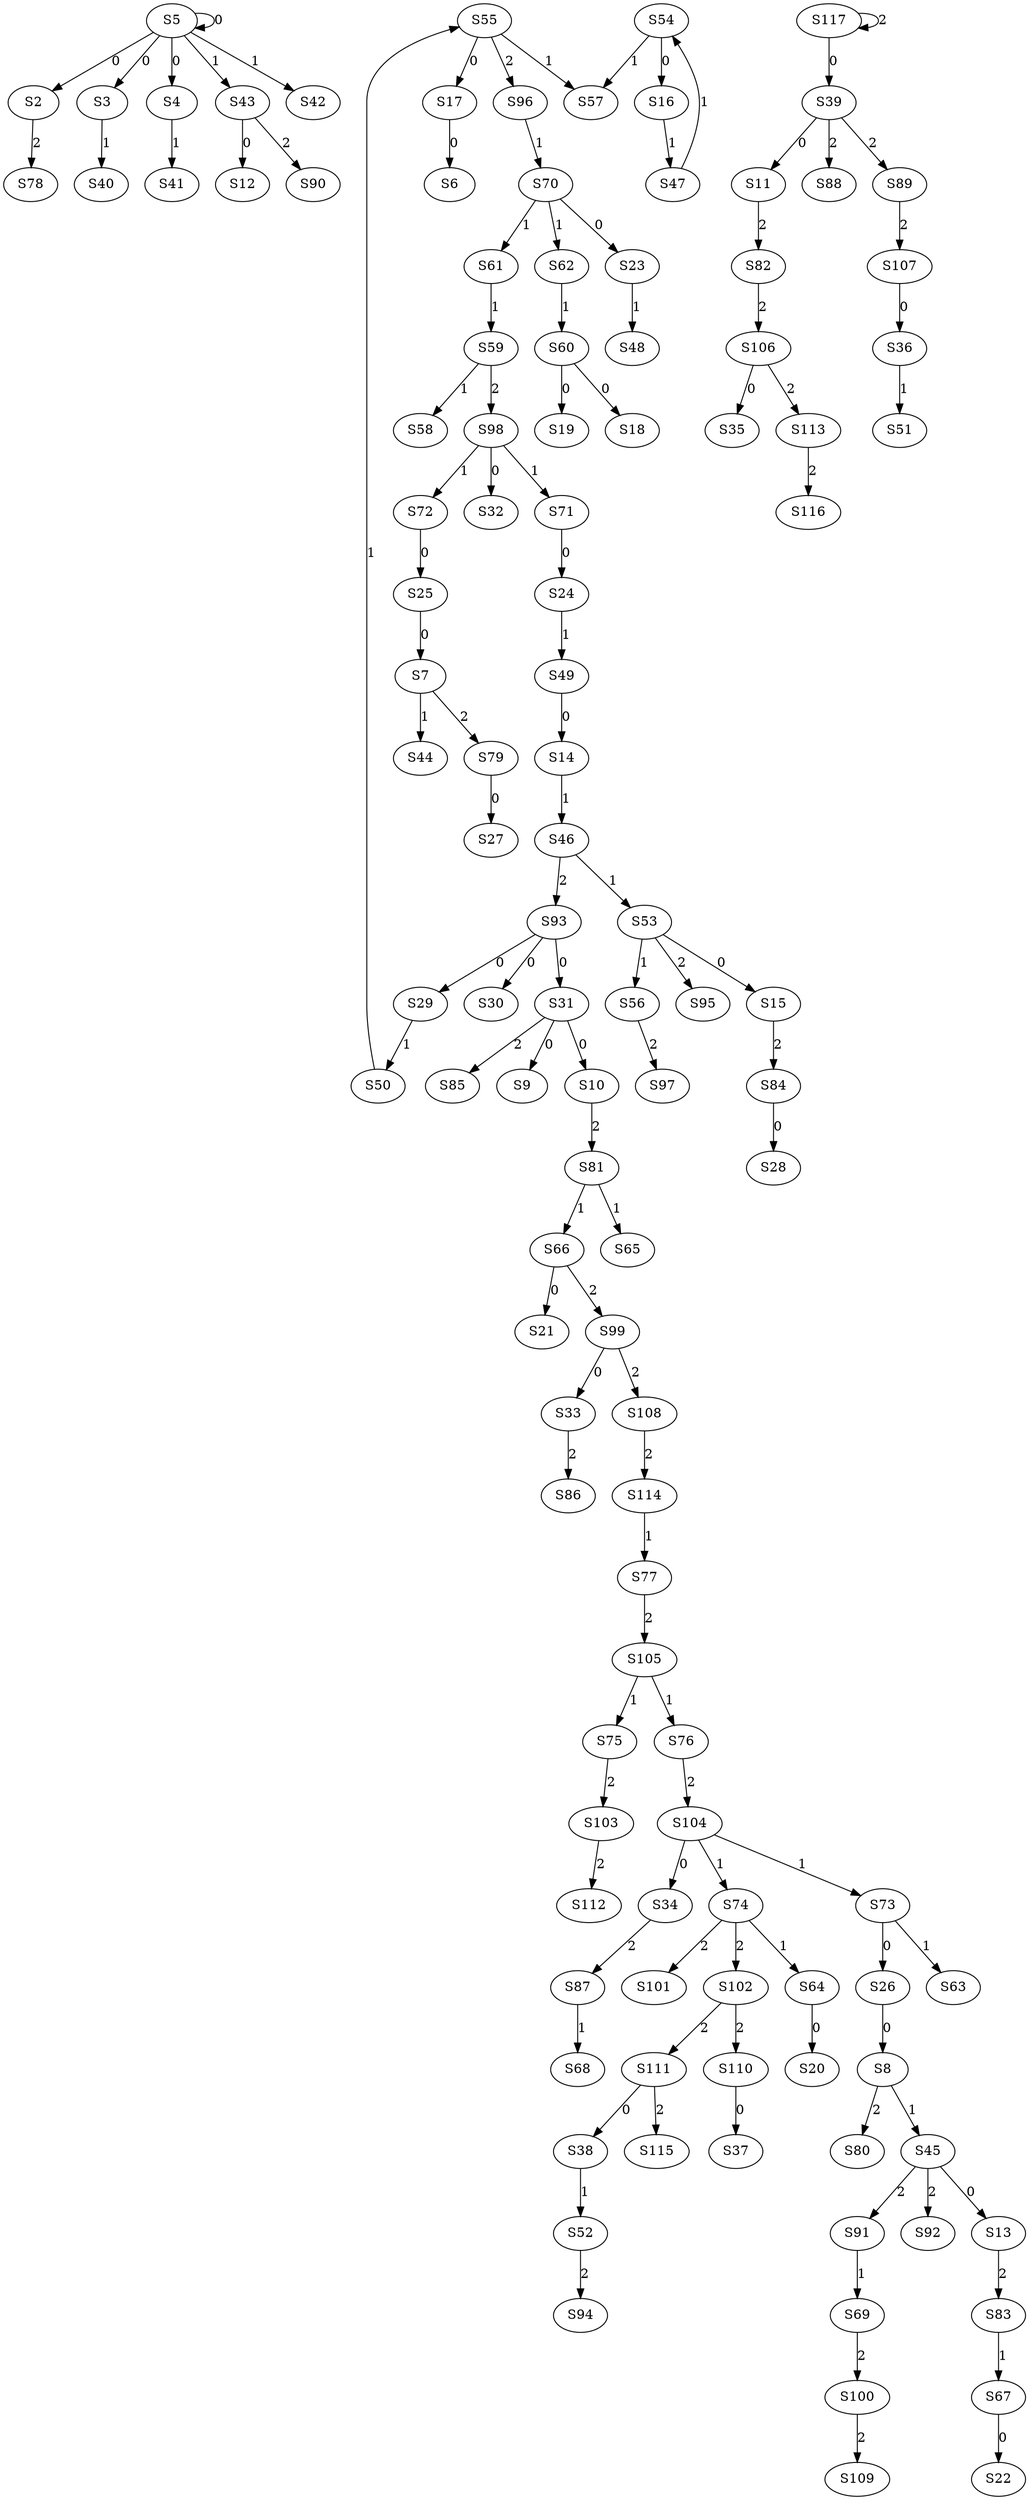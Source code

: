 strict digraph {
	S5 -> S2 [ label = 0 ];
	S5 -> S3 [ label = 0 ];
	S5 -> S4 [ label = 0 ];
	S5 -> S5 [ label = 0 ];
	S17 -> S6 [ label = 0 ];
	S25 -> S7 [ label = 0 ];
	S26 -> S8 [ label = 0 ];
	S31 -> S9 [ label = 0 ];
	S31 -> S10 [ label = 0 ];
	S39 -> S11 [ label = 0 ];
	S43 -> S12 [ label = 0 ];
	S45 -> S13 [ label = 0 ];
	S49 -> S14 [ label = 0 ];
	S53 -> S15 [ label = 0 ];
	S54 -> S16 [ label = 0 ];
	S55 -> S17 [ label = 0 ];
	S60 -> S18 [ label = 0 ];
	S60 -> S19 [ label = 0 ];
	S64 -> S20 [ label = 0 ];
	S66 -> S21 [ label = 0 ];
	S67 -> S22 [ label = 0 ];
	S70 -> S23 [ label = 0 ];
	S71 -> S24 [ label = 0 ];
	S72 -> S25 [ label = 0 ];
	S73 -> S26 [ label = 0 ];
	S79 -> S27 [ label = 0 ];
	S84 -> S28 [ label = 0 ];
	S93 -> S29 [ label = 0 ];
	S93 -> S30 [ label = 0 ];
	S93 -> S31 [ label = 0 ];
	S98 -> S32 [ label = 0 ];
	S99 -> S33 [ label = 0 ];
	S104 -> S34 [ label = 0 ];
	S106 -> S35 [ label = 0 ];
	S107 -> S36 [ label = 0 ];
	S110 -> S37 [ label = 0 ];
	S111 -> S38 [ label = 0 ];
	S117 -> S39 [ label = 0 ];
	S3 -> S40 [ label = 1 ];
	S4 -> S41 [ label = 1 ];
	S5 -> S42 [ label = 1 ];
	S5 -> S43 [ label = 1 ];
	S7 -> S44 [ label = 1 ];
	S8 -> S45 [ label = 1 ];
	S14 -> S46 [ label = 1 ];
	S16 -> S47 [ label = 1 ];
	S23 -> S48 [ label = 1 ];
	S24 -> S49 [ label = 1 ];
	S29 -> S50 [ label = 1 ];
	S36 -> S51 [ label = 1 ];
	S38 -> S52 [ label = 1 ];
	S46 -> S53 [ label = 1 ];
	S47 -> S54 [ label = 1 ];
	S50 -> S55 [ label = 1 ];
	S53 -> S56 [ label = 1 ];
	S54 -> S57 [ label = 1 ];
	S59 -> S58 [ label = 1 ];
	S61 -> S59 [ label = 1 ];
	S62 -> S60 [ label = 1 ];
	S70 -> S61 [ label = 1 ];
	S70 -> S62 [ label = 1 ];
	S73 -> S63 [ label = 1 ];
	S74 -> S64 [ label = 1 ];
	S81 -> S65 [ label = 1 ];
	S81 -> S66 [ label = 1 ];
	S83 -> S67 [ label = 1 ];
	S87 -> S68 [ label = 1 ];
	S91 -> S69 [ label = 1 ];
	S96 -> S70 [ label = 1 ];
	S98 -> S71 [ label = 1 ];
	S98 -> S72 [ label = 1 ];
	S104 -> S73 [ label = 1 ];
	S104 -> S74 [ label = 1 ];
	S105 -> S75 [ label = 1 ];
	S105 -> S76 [ label = 1 ];
	S114 -> S77 [ label = 1 ];
	S2 -> S78 [ label = 2 ];
	S7 -> S79 [ label = 2 ];
	S8 -> S80 [ label = 2 ];
	S10 -> S81 [ label = 2 ];
	S11 -> S82 [ label = 2 ];
	S13 -> S83 [ label = 2 ];
	S15 -> S84 [ label = 2 ];
	S31 -> S85 [ label = 2 ];
	S33 -> S86 [ label = 2 ];
	S34 -> S87 [ label = 2 ];
	S39 -> S88 [ label = 2 ];
	S39 -> S89 [ label = 2 ];
	S43 -> S90 [ label = 2 ];
	S45 -> S91 [ label = 2 ];
	S45 -> S92 [ label = 2 ];
	S46 -> S93 [ label = 2 ];
	S52 -> S94 [ label = 2 ];
	S53 -> S95 [ label = 2 ];
	S55 -> S96 [ label = 2 ];
	S56 -> S97 [ label = 2 ];
	S59 -> S98 [ label = 2 ];
	S66 -> S99 [ label = 2 ];
	S69 -> S100 [ label = 2 ];
	S74 -> S101 [ label = 2 ];
	S74 -> S102 [ label = 2 ];
	S75 -> S103 [ label = 2 ];
	S76 -> S104 [ label = 2 ];
	S77 -> S105 [ label = 2 ];
	S82 -> S106 [ label = 2 ];
	S89 -> S107 [ label = 2 ];
	S99 -> S108 [ label = 2 ];
	S100 -> S109 [ label = 2 ];
	S102 -> S110 [ label = 2 ];
	S102 -> S111 [ label = 2 ];
	S103 -> S112 [ label = 2 ];
	S106 -> S113 [ label = 2 ];
	S108 -> S114 [ label = 2 ];
	S111 -> S115 [ label = 2 ];
	S113 -> S116 [ label = 2 ];
	S117 -> S117 [ label = 2 ];
	S55 -> S57 [ label = 1 ];
}